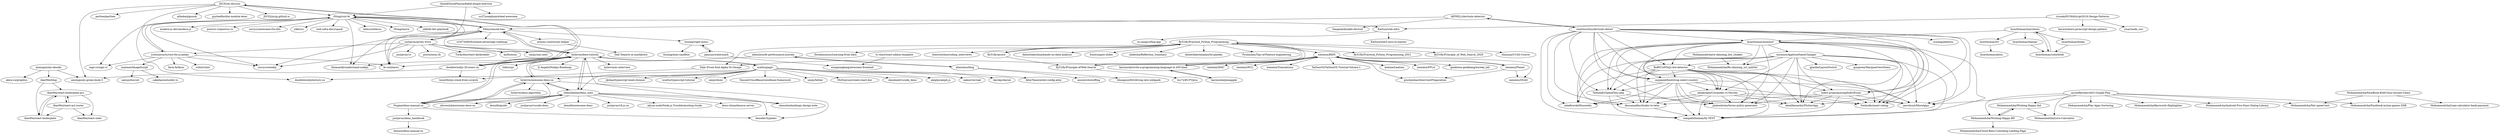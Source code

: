 digraph G {
"aimingoo/my-ebooks" -> "aimingoo/js-green-book-3"
"aimingoo/my-ebooks" -> "AlanWei/blog"
"aimingoo/my-ebooks" -> "akira-cn/graphics" ["e"=1]
"xiexiexx/Planet" -> "xiexiexx/BIDS"
"xiexiexx/Planet" -> "xiexiexx/DSAD"
"xiexiexx/Planet" -> "pinzhenliao/InterviewPreparation"
"sindresorhus/devtools-detect" -> "AEPKILL/devtools-detector"
"sindresorhus/devtools-detect" -> "zswang/jdetects"
"sindresorhus/devtools-detect" -> "RoBYCoNTe/js-bot-detector"
"sindresorhus/devtools-detect" -> "mkaflowski/HouseAds"
"sindresorhus/devtools-detect" -> "sampaththeman/IQ-TEST"
"sindresorhus/devtools-detect" -> "jimboobrien/terms-policy-generator"
"sindresorhus/devtools-detect" -> "khusamalfas/Arabic-to-latin"
"sindresorhus/devtools-detect" -> "NaiimAb/smart-rating"
"sindresorhus/devtools-detect" -> "alilakrakbi/Coriander-vs-Parsley"
"sindresorhus/devtools-detect" -> "YehudaEi/SpeedTest-php"
"sindresorhus/devtools-detect" -> "mojoaxel/bootstrap-select-country"
"sindresorhus/devtools-detect" -> "hobrt-programming/hobrtEcom"
"sindresorhus/devtools-detect" -> "liyasthomas/mnmlurl"
"sindresorhus/devtools-detect" -> "khalilbenachir/FlutterApp"
"sindresorhus/devtools-detect" -> "pavelsust/MoreApps"
"Dale-/Front-End-Alpha-To-Omega" -> "lowerfish/js-stack-from-scratch"
"karminski/write-a-programming-language-in-450-lines" -> "karminski/pineapple"
"karminski/write-a-programming-language-in-450-lines" -> "xiexiexx/BIDS"
"fz6m/console-ban" -> "fe-cool/news"
"fz6m/console-ban" -> "justjavac/proxy-www"
"fz6m/console-ban" -> "actions-cool/issues-helper"
"fz6m/console-ban" -> "i5ting/rust-fe"
"fz6m/console-ban" -> "sl1673495/frontend-advantage-roadmap"
"fz6m/console-ban" -> "sorrycc/weekly" ["e"=1]
"fz6m/console-ban" -> "buuing/right-menu"
"fz6m/console-ban" -> "hylerrix/deno-tutorial"
"actions-cool/issues-helper" -> "Dali-Team/ts-in-markdown"
"JSCIG/es-discuss" -> "doodlewind/js-20-years-cn"
"JSCIG/es-discuss" -> "JSCIG/jscig.github.io"
"JSCIG/es-discuss" -> "aimingoo/js-green-book-3"
"JSCIG/es-discuss" -> "perfsee/perfsee" ["e"=1]
"JSCIG/es-discuss" -> "doodlewind/jshistory-cn" ["e"=1]
"JSCIG/es-discuss" -> "alibaba/pipcook" ["e"=1]
"JSCIG/es-discuss" -> "i5ting/rust-fe"
"JSCIG/es-discuss" -> "guybedford/es-module-lexer" ["e"=1]
"yoshuawuyts/rust-for-js-peeps" -> "i5ting/rust-fe"
"yoshuawuyts/rust-for-js-peeps" -> "fe-cool/news"
"yoshuawuyts/rust-for-js-peeps" -> "matmen/ImageScript"
"yoshuawuyts/rust-for-js-peeps" -> "napi-rs/napi-rs" ["e"=1]
"yoshuawuyts/rust-for-js-peeps" -> "sorrycc/weekly" ["e"=1]
"yoshuawuyts/rust-for-js-peeps" -> "rslint/rslint" ["e"=1]
"yoshuawuyts/rust-for-js-peeps" -> "farm-fe/farm" ["e"=1]
"AEPKILL/devtools-detector" -> "sindresorhus/devtools-detect"
"AEPKILL/devtools-detector" -> "fz6m/console-ban"
"AEPKILL/devtools-detector" -> "theajack/disable-devtool"
"liyasthomas/mnmlurl" -> "sampaththeman/IQ-TEST"
"liyasthomas/mnmlurl" -> "jimboobrien/terms-policy-generator"
"liyasthomas/mnmlurl" -> "khusamalfas/Arabic-to-latin"
"liyasthomas/mnmlurl" -> "khalilbenachir/FlutterApp"
"liyasthomas/mnmlurl" -> "YehudaEi/SpeedTest-php"
"liyasthomas/mnmlurl" -> "pavelsust/MoreApps"
"liyasthomas/mnmlurl" -> "NaiimAb/smart-rating"
"liyasthomas/mnmlurl" -> "alilakrakbi/Coriander-vs-Parsley"
"liyasthomas/mnmlurl" -> "RoBYCoNTe/js-bot-detector"
"liyasthomas/mnmlurl" -> "hobrt-programming/hobrtEcom"
"liyasthomas/mnmlurl" -> "mojoaxel/bootstrap-select-country"
"liyasthomas/mnmlurl" -> "mkaflowski/HouseAds"
"liyasthomas/mnmlurl" -> "Mohammedcha/Re-skinning_url_splitter"
"liyasthomas/mnmlurl" -> "myinnos/AppIconNameChanger"
"myinnos/AppIconNameChanger" -> "sampaththeman/IQ-TEST"
"myinnos/AppIconNameChanger" -> "jimboobrien/terms-policy-generator"
"myinnos/AppIconNameChanger" -> "khusamalfas/Arabic-to-latin"
"myinnos/AppIconNameChanger" -> "YehudaEi/SpeedTest-php"
"myinnos/AppIconNameChanger" -> "RoBYCoNTe/js-bot-detector"
"myinnos/AppIconNameChanger" -> "khalilbenachir/FlutterApp"
"myinnos/AppIconNameChanger" -> "pavelsust/MoreApps"
"myinnos/AppIconNameChanger" -> "NaiimAb/smart-rating"
"myinnos/AppIconNameChanger" -> "hobrt-programming/hobrtEcom"
"myinnos/AppIconNameChanger" -> "alilakrakbi/Coriander-vs-Parsley"
"myinnos/AppIconNameChanger" -> "mkaflowski/HouseAds"
"myinnos/AppIconNameChanger" -> "mojoaxel/bootstrap-select-country"
"myinnos/AppIconNameChanger" -> "Mohammedcha/Re-skinning_url_splitter"
"myinnos/AppIconNameChanger" -> "gjiazhe/LayoutSwitch" ["e"=1]
"myinnos/AppIconNameChanger" -> "gongwen/MarqueeViewDemo" ["e"=1]
"xcatliu/pagic" -> "hylerrix/deno-tutorial"
"xcatliu/pagic" -> "xcatliu/typescript-tutorial" ["e"=1]
"xcatliu/pagic" -> "umijs/dumi" ["e"=1]
"xcatliu/pagic" -> "chenshenhai/deno_note"
"xcatliu/pagic" -> "TencentCloudBase/cloudbase-framework" ["e"=1]
"xcatliu/pagic" -> "umijs/father" ["e"=1]
"xcatliu/pagic" -> "MuYunyun/create-react-doc"
"xcatliu/pagic" -> "doodlewind/jshistory-cn" ["e"=1]
"xcatliu/pagic" -> "denoland/vscode_deno" ["e"=1]
"xcatliu/pagic" -> "alephjs/aleph.js" ["e"=1]
"xcatliu/pagic" -> "oakserver/oak" ["e"=1]
"xcatliu/pagic" -> "darukjs/daruk" ["e"=1]
"xcatliu/pagic" -> "AlloyTeam/eslint-config-alloy" ["e"=1]
"xcatliu/pagic" -> "jkchao/typescript-book-chinese" ["e"=1]
"xcatliu/pagic" -> "hylerrix/awesome-deno-cn"
"hylerrix/awesome-deno-cn" -> "hylerrix/deno-tutorial"
"hylerrix/awesome-deno-cn" -> "chenshenhai/deno_note"
"hylerrix/awesome-deno-cn" -> "Nugine/deno-manual-cn"
"hylerrix/awesome-deno-cn" -> "olivewind/awesome-deno-cn"
"hylerrix/awesome-deno-cn" -> "denodev/typedoc"
"hylerrix/awesome-deno-cn" -> "hylerrix/deno-algorithm"
"AlanWei/react-acl-router" -> "AlanWei/react-boilerplate-pro"
"AlanWei/react-acl-router" -> "AlanWei/react-sider"
"AlanWei/react-acl-router" -> "AlanWei/react-boilerplate"
"hylerrix/deno-tutorial" -> "hylerrix/awesome-deno-cn"
"hylerrix/deno-tutorial" -> "chenshenhai/deno_note"
"hylerrix/deno-tutorial" -> "Nugine/deno-manual-cn"
"hylerrix/deno-tutorial" -> "hylerrix/es-interview"
"hylerrix/deno-tutorial" -> "doodlewind/js-20-years-cn"
"hylerrix/deno-tutorial" -> "xcatliu/pagic"
"hylerrix/deno-tutorial" -> "theanarkh/understand-nodejs" ["e"=1]
"hylerrix/deno-tutorial" -> "fz6m/console-ban"
"hylerrix/deno-tutorial" -> "tnfe/csijs" ["e"=1]
"hylerrix/deno-tutorial" -> "Q-Angelo/Nodejs-Roadmap" ["e"=1]
"hylerrix/deno-tutorial" -> "chenshenhai/koajs-design-note" ["e"=1]
"hylerrix/deno-tutorial" -> "i5ting/rust-fe"
"Nugine/deno-manual-cn" -> "hylerrix/awesome-deno-cn"
"Nugine/deno-manual-cn" -> "denodev/typedoc"
"Nugine/deno-manual-cn" -> "hylerrix/deno-tutorial"
"Nugine/deno-manual-cn" -> "chenshenhai/deno_note"
"Nugine/deno-manual-cn" -> "justjavac/deno_handbook"
"chenshenhai/deno_note" -> "hylerrix/deno-tutorial"
"chenshenhai/deno_note" -> "hylerrix/awesome-deno-cn"
"chenshenhai/deno_note" -> "Nugine/deno-manual-cn"
"chenshenhai/deno_note" -> "denolib/guide"
"chenshenhai/deno_note" -> "chenshenhai/koajs-design-note" ["e"=1]
"chenshenhai/deno_note" -> "olivewind/awesome-deno-cn"
"chenshenhai/deno_note" -> "denodev/typedoc"
"chenshenhai/deno_note" -> "justjavac/vscode-deno" ["e"=1]
"chenshenhai/deno_note" -> "denolib/awesome-deno" ["e"=1]
"chenshenhai/deno_note" -> "justjavac/v8.js.cn" ["e"=1]
"chenshenhai/deno_note" -> "aliyun-node/Node.js-Troubleshooting-Guide" ["e"=1]
"chenshenhai/deno_note" -> "deno-china/denocn-server"
"justjavac/proxy-www" -> "fz6m/console-ban"
"justjavac/proxy-www" -> "postui/esm.sh" ["e"=1]
"justjavac/proxy-www" -> "fe-cool/news"
"justjavac/proxy-www" -> "Turkyden/react-darkreader"
"justjavac/proxy-www" -> "sorrycc/weekly" ["e"=1]
"justjavac/proxy-www" -> "antfu/esno" ["e"=1]
"justjavac/proxy-www" -> "umijs/umi-next" ["e"=1]
"justjavac/proxy-www" -> "hylerrix/deno-tutorial"
"justjavac/proxy-www" -> "yoshuawuyts/rust-for-js-peeps"
"justjavac/proxy-www" -> "justjavac/1s" ["e"=1]
"xiexiexx/BIDS" -> "xiexiexx/Planet"
"xiexiexx/BIDS" -> "pinzhenliao/InterviewPreparation"
"xiexiexx/BIDS" -> "xiexiexx/XMC"
"xiexiexx/BIDS" -> "xiexiexx/NCL"
"xiexiexx/BIDS" -> "xiexiexx/DSAD"
"xiexiexx/BIDS" -> "karminski/write-a-programming-language-in-450-lines"
"xiexiexx/BIDS" -> "xiexiexx/Translations"
"xiexiexx/BIDS" -> "YatSenOS/YatSenOS-Tutorial-Volume-1" ["e"=1]
"xiexiexx/BIDS" -> "lealone/Lealone" ["e"=1]
"xiexiexx/BIDS" -> "xiexiexx/PPLA"
"xiexiexx/BIDS" -> "Dale-/Front-End-Alpha-To-Omega"
"xiexiexx/BIDS" -> "geektime-geekbang/eureka_lab" ["e"=1]
"alienzhou/fe-performance-journey" -> "fe-cool/news"
"alienzhou/fe-performance-journey" -> "alienzhou/blog"
"ryouaki/ECMAScript2016-Design-Patterns" -> "KieSun/web-infra"
"ryouaki/ECMAScript2016-Design-Patterns" -> "yisar/node_swc"
"ryouaki/ECMAScript2016-Design-Patterns" -> "berwin/learn-javascript-design-pattern"
"fly51fly/aicoco" -> "fly51fly/Principle-of-Web-Search"
"fly51fly/aicoco" -> "fly51fly/Practical_Python_Programming"
"buuing/right-menu" -> "pansyjs/watermark"
"buuing/right-menu" -> "buuing/mini-sandbox"
"alienzhou/blog" -> "alienzhou/fe-performance-journey"
"alienzhou/blog" -> "answershuto/Blog"
"alienzhou/blog" -> "lihongxun945/diving-into-webpack" ["e"=1]
"doodlewind/js-20-years-cn" -> "JSCIG/es-discuss"
"doodlewind/js-20-years-cn" -> "aimingoo/js-green-book-3"
"doodlewind/js-20-years-cn" -> "hylerrix/deno-tutorial"
"doodlewind/js-20-years-cn" -> "lowerfish/js-stack-from-scratch"
"fly51fly/Practical_Python_Programming" -> "fly51fly/Principle-of-Web-Search"
"fly51fly/Practical_Python_Programming" -> "fly51fly/Practical_Python_Programming_2021"
"fly51fly/Practical_Python_Programming" -> "Dale-/Front-End-Alpha-To-Omega"
"fly51fly/Practical_Python_Programming" -> "fly51fly/Principle_of_Web_Search_2020"
"fly51fly/Practical_Python_Programming" -> "fly51fly/aicoco"
"fly51fly/Practical_Python_Programming" -> "lilujunai/UCAS-Course" ["e"=1]
"fly51fly/Practical_Python_Programming" -> "Doraemonzzz/Learning-from-data" ["e"=1]
"fly51fly/Practical_Python_Programming" -> "xiexiexx/BIDS"
"fly51fly/Practical_Python_Programming" -> "shenweichen/coding_interviews" ["e"=1]
"fly51fly/Practical_Python_Programming" -> "datawhalechina/hands-on-data-analysis" ["e"=1]
"fly51fly/Practical_Python_Programming" -> "huzecong/oi-slides" ["e"=1]
"fly51fly/Practical_Python_Programming" -> "sladesha/Reflection_Summary" ["e"=1]
"fly51fly/Practical_Python_Programming" -> "datawhalechina/joyful-pandas" ["e"=1]
"fly51fly/Practical_Python_Programming" -> "Pysamlam/Tips-of-Feature-engineering" ["e"=1]
"AlanWei/react-boilerplate" -> "AlanWei/react-boilerplate-pro"
"AlanWei/react-boilerplate-pro" -> "AlanWei/react-boilerplate"
"AlanWei/react-boilerplate-pro" -> "AlanWei/react-acl-router"
"AlanWei/react-boilerplate-pro" -> "AlanWei/react-sider"
"liyasthomas/books" -> "liyasthomas/colorbook"
"KieSun/web-infra" -> "m-yangyu/fmp-app"
"KieSun/web-infra" -> "KieSun/web3-zero-to-master"
"QuarkGluonPlasma/babel-plugin-exercize" -> "su37josephxia/wheel-awesome" ["e"=1]
"QuarkGluonPlasma/babel-plugin-exercize" -> "theanarkh/understand-nodejs" ["e"=1]
"QuarkGluonPlasma/babel-plugin-exercize" -> "i5ting/rust-fe"
"karminski/pineapple" -> "karminski/write-a-programming-language-in-450-lines"
"AlanWei/blog" -> "AlanWei/react-boilerplate-pro"
"AlanWei/blog" -> "AlanWei/react-boilerplate"
"i5ting/rust-fe" -> "sorrycc/weekly" ["e"=1]
"i5ting/rust-fe" -> "theanarkh/understand-nodejs" ["e"=1]
"i5ting/rust-fe" -> "modern-js-dev/modern.js" ["e"=1]
"i5ting/rust-fe" -> "KieSun/web-infra"
"i5ting/rust-fe" -> "postcss-rs/postcss-rs"
"i5ting/rust-fe" -> "sorrycc/awesome-f2e-libs" ["e"=1]
"i5ting/rust-fe" -> "ykfe/ssr" ["e"=1]
"i5ting/rust-fe" -> "napi-rs/napi-rs" ["e"=1]
"i5ting/rust-fe" -> "web-infra-dev/rspack" ["e"=1]
"i5ting/rust-fe" -> "fz6m/console-ban"
"i5ting/rust-fe" -> "yoshuawuyts/rust-for-js-peeps"
"i5ting/rust-fe" -> "telecss/telecss" ["e"=1]
"i5ting/rust-fe" -> "i5ting/imove" ["e"=1]
"i5ting/rust-fe" -> "fe-cool/news"
"i5ting/rust-fe" -> "ykfe/fe-dev-playbook" ["e"=1]
"fly51fly/Principle-of-Web-Search" -> "fly51fly/Practical_Python_Programming"
"fly51fly/Principle-of-Web-Search" -> "txs72/BUPTJava"
"justjavac/deno_handbook" -> "denocn/deno-manual-cn"
"Mohammedcha/re-skinning_bot_cloaker" -> "Mohammedcha/Re-skinning_url_splitter"
"liyasthomas/marcdown" -> "liyasthomas/colorbook"
"liyasthomas/marcdown" -> "liyasthomas/banner"
"liyasthomas/marcdown" -> "liyasthomas/books"
"liyasthomas/marcdown" -> "liyasthomas/lvr"
"liyasthomas/marcdown" -> "liyasthomas/mnmlurl"
"ts-react/react-admin-template" -> "wangxingkang/awesome-frontend"
"liyasthomas/banner" -> "liyasthomas/colorbook"
"Mohammedcha/Wishing-Happy-Aid" -> "Mohammedcha/Wishing-Happy-BD"
"Mohammedcha/Wishing-Happy-Aid" -> "Mohammedcha/Love-Calculator"
"Mohammedcha/Wishing-Happy-BD" -> "Mohammedcha/Wishing-Happy-Aid"
"Mohammedcha/Wishing-Happy-BD" -> "Mohammedcha/iCloud-Beta-Unlocking-Landing-Page"
"liyasthomas/lvr" -> "liyasthomas/aeiou"
"pansyjs/watermark" -> "buuing/right-menu"
"pansyjs/watermark" -> "wangxingkang/awesome-frontend"
"hobrt-programming/hobrtEcom" -> "sampaththeman/IQ-TEST"
"hobrt-programming/hobrtEcom" -> "jimboobrien/terms-policy-generator"
"hobrt-programming/hobrtEcom" -> "khusamalfas/Arabic-to-latin"
"hobrt-programming/hobrtEcom" -> "khalilbenachir/FlutterApp"
"hobrt-programming/hobrtEcom" -> "NaiimAb/smart-rating"
"hobrt-programming/hobrtEcom" -> "pavelsust/MoreApps"
"liyasthomas/colorbook" -> "liyasthomas/marcdown"
"alilakrakbi/Coriander-vs-Parsley" -> "sampaththeman/IQ-TEST"
"alilakrakbi/Coriander-vs-Parsley" -> "jimboobrien/terms-policy-generator"
"alilakrakbi/Coriander-vs-Parsley" -> "khalilbenachir/FlutterApp"
"alilakrakbi/Coriander-vs-Parsley" -> "khusamalfas/Arabic-to-latin"
"alilakrakbi/Coriander-vs-Parsley" -> "mkaflowski/HouseAds"
"alilakrakbi/Coriander-vs-Parsley" -> "pavelsust/MoreApps"
"alilakrakbi/Coriander-vs-Parsley" -> "NaiimAb/smart-rating"
"ayoubfletcher/ASO-Google-Play" -> "Mohammedcha/Wishing-Happy-Aid"
"ayoubfletcher/ASO-Google-Play" -> "Mohammedcha/Play-Apps-Sortering"
"ayoubfletcher/ASO-Google-Play" -> "Mohammedcha/Keywords-Highlighter"
"ayoubfletcher/ASO-Google-Play" -> "Mohammedcha/Facebook-instan-games-SDK"
"ayoubfletcher/ASO-Google-Play" -> "Mohammedcha/Android-Five-Stars-Dialog-Library"
"ayoubfletcher/ASO-Google-Play" -> "Mohammedcha/Wishing-Happy-BD"
"ayoubfletcher/ASO-Google-Play" -> "Mohammedcha/Love-Calculator"
"ayoubfletcher/ASO-Google-Play" -> "Mohammedcha/Net-speed-test"
"ayoubfletcher/ASO-Google-Play" -> "pavelsust/MoreApps"
"matmen/ImageScript" -> "oasisjs/biscuit"
"matmen/ImageScript" -> "cakedan/notsobot.ts" ["e"=1]
"YehudaEi/SpeedTest-php" -> "sampaththeman/IQ-TEST"
"YehudaEi/SpeedTest-php" -> "khusamalfas/Arabic-to-latin"
"YehudaEi/SpeedTest-php" -> "jimboobrien/terms-policy-generator"
"Mohammedcha/FaceBook-BAM-Quiz-Instant-Game" -> "Mohammedcha/Loan-calculator-bank-payment"
"Mohammedcha/FaceBook-BAM-Quiz-Instant-Game" -> "Mohammedcha/Facebook-instan-games-SDK"
"Mohammedcha/FaceBook-BAM-Quiz-Instant-Game" -> "Mohammedcha/Net-speed-test"
"RoBYCoNTe/js-bot-detector" -> "sampaththeman/IQ-TEST"
"RoBYCoNTe/js-bot-detector" -> "khusamalfas/Arabic-to-latin"
"RoBYCoNTe/js-bot-detector" -> "jimboobrien/terms-policy-generator"
"RoBYCoNTe/js-bot-detector" -> "YehudaEi/SpeedTest-php"
"RoBYCoNTe/js-bot-detector" -> "khalilbenachir/FlutterApp"
"RoBYCoNTe/js-bot-detector" -> "pavelsust/MoreApps"
"RoBYCoNTe/js-bot-detector" -> "NaiimAb/smart-rating"
"RoBYCoNTe/js-bot-detector" -> "mkaflowski/HouseAds"
"RoBYCoNTe/js-bot-detector" -> "alilakrakbi/Coriander-vs-Parsley"
"RoBYCoNTe/js-bot-detector" -> "hobrt-programming/hobrtEcom"
"RoBYCoNTe/js-bot-detector" -> "mojoaxel/bootstrap-select-country"
"khusamalfas/Arabic-to-latin" -> "sampaththeman/IQ-TEST"
"mojoaxel/bootstrap-select-country" -> "sampaththeman/IQ-TEST"
"mojoaxel/bootstrap-select-country" -> "jimboobrien/terms-policy-generator"
"mojoaxel/bootstrap-select-country" -> "khusamalfas/Arabic-to-latin"
"mojoaxel/bootstrap-select-country" -> "khalilbenachir/FlutterApp"
"mojoaxel/bootstrap-select-country" -> "NaiimAb/smart-rating"
"mojoaxel/bootstrap-select-country" -> "pavelsust/MoreApps"
"mojoaxel/bootstrap-select-country" -> "mkaflowski/HouseAds"
"mojoaxel/bootstrap-select-country" -> "alilakrakbi/Coriander-vs-Parsley"
"mojoaxel/bootstrap-select-country" -> "YehudaEi/SpeedTest-php"
"aimingoo/my-ebooks" ["l"="13.308,-5.524"]
"aimingoo/js-green-book-3" ["l"="13.353,-5.476"]
"AlanWei/blog" ["l"="13.271,-5.56"]
"akira-cn/graphics" ["l"="12.972,-11.793"]
"xiexiexx/Planet" ["l"="13.506,-5.761"]
"xiexiexx/BIDS" ["l"="13.504,-5.726"]
"xiexiexx/DSAD" ["l"="13.484,-5.754"]
"pinzhenliao/InterviewPreparation" ["l"="13.53,-5.769"]
"sindresorhus/devtools-detect" ["l"="13.134,-5.246"]
"AEPKILL/devtools-detector" ["l"="13.223,-5.273"]
"zswang/jdetects" ["l"="13.157,-5.21"]
"RoBYCoNTe/js-bot-detector" ["l"="13.105,-5.228"]
"mkaflowski/HouseAds" ["l"="13.11,-5.249"]
"sampaththeman/IQ-TEST" ["l"="13.105,-5.244"]
"jimboobrien/terms-policy-generator" ["l"="13.096,-5.249"]
"khusamalfas/Arabic-to-latin" ["l"="13.101,-5.253"]
"NaiimAb/smart-rating" ["l"="13.092,-5.242"]
"alilakrakbi/Coriander-vs-Parsley" ["l"="13.097,-5.234"]
"YehudaEi/SpeedTest-php" ["l"="13.108,-5.26"]
"mojoaxel/bootstrap-select-country" ["l"="13.11,-5.238"]
"hobrt-programming/hobrtEcom" ["l"="13.088,-5.23"]
"liyasthomas/mnmlurl" ["l"="13.074,-5.242"]
"khalilbenachir/FlutterApp" ["l"="13.098,-5.242"]
"pavelsust/MoreApps" ["l"="13.09,-5.214"]
"Dale-/Front-End-Alpha-To-Omega" ["l"="13.456,-5.665"]
"lowerfish/js-stack-from-scratch" ["l"="13.427,-5.564"]
"karminski/write-a-programming-language-in-450-lines" ["l"="13.552,-5.733"]
"karminski/pineapple" ["l"="13.584,-5.742"]
"fz6m/console-ban" ["l"="13.39,-5.331"]
"fe-cool/news" ["l"="13.414,-5.28"]
"justjavac/proxy-www" ["l"="13.425,-5.319"]
"actions-cool/issues-helper" ["l"="13.334,-5.359"]
"i5ting/rust-fe" ["l"="13.367,-5.312"]
"sl1673495/frontend-advantage-roadmap" ["l"="13.373,-5.367"]
"sorrycc/weekly" ["l"="11.779,-6.456"]
"buuing/right-menu" ["l"="13.482,-5.277"]
"hylerrix/deno-tutorial" ["l"="13.438,-5.389"]
"Dali-Team/ts-in-markdown" ["l"="13.307,-5.372"]
"JSCIG/es-discuss" ["l"="13.366,-5.425"]
"doodlewind/js-20-years-cn" ["l"="13.399,-5.456"]
"JSCIG/jscig.github.io" ["l"="13.338,-5.436"]
"perfsee/perfsee" ["l"="28.967,-27.268"]
"doodlewind/jshistory-cn" ["l"="11.705,-6.559"]
"alibaba/pipcook" ["l"="14.039,-8.206"]
"guybedford/es-module-lexer" ["l"="28.879,-35.034"]
"yoshuawuyts/rust-for-js-peeps" ["l"="13.387,-5.269"]
"matmen/ImageScript" ["l"="13.393,-5.212"]
"napi-rs/napi-rs" ["l"="29.018,-27.147"]
"rslint/rslint" ["l"="29.056,-27.056"]
"farm-fe/farm" ["l"="29.017,-27.257"]
"theajack/disable-devtool" ["l"="13.225,-5.235"]
"Mohammedcha/Re-skinning_url_splitter" ["l"="13.056,-5.277"]
"myinnos/AppIconNameChanger" ["l"="13.085,-5.261"]
"gjiazhe/LayoutSwitch" ["l"="52.165,-2.671"]
"gongwen/MarqueeViewDemo" ["l"="52.081,-2.695"]
"xcatliu/pagic" ["l"="13.46,-5.439"]
"xcatliu/typescript-tutorial" ["l"="11.561,-6.645"]
"umijs/dumi" ["l"="14.01,-8.235"]
"chenshenhai/deno_note" ["l"="13.492,-5.413"]
"TencentCloudBase/cloudbase-framework" ["l"="13.635,-10.347"]
"umijs/father" ["l"="13.963,-8.244"]
"MuYunyun/create-react-doc" ["l"="13.476,-5.483"]
"denoland/vscode_deno" ["l"="26.967,-28.378"]
"alephjs/aleph.js" ["l"="26.924,-28.309"]
"oakserver/oak" ["l"="26.93,-28.382"]
"darukjs/daruk" ["l"="13.898,-8.129"]
"AlloyTeam/eslint-config-alloy" ["l"="11.626,-6.767"]
"jkchao/typescript-book-chinese" ["l"="11.595,-6.612"]
"hylerrix/awesome-deno-cn" ["l"="13.474,-5.393"]
"Nugine/deno-manual-cn" ["l"="13.497,-5.387"]
"olivewind/awesome-deno-cn" ["l"="13.482,-5.371"]
"denodev/typedoc" ["l"="13.518,-5.4"]
"hylerrix/deno-algorithm" ["l"="13.497,-5.364"]
"AlanWei/react-acl-router" ["l"="13.235,-5.6"]
"AlanWei/react-boilerplate-pro" ["l"="13.239,-5.58"]
"AlanWei/react-sider" ["l"="13.216,-5.589"]
"AlanWei/react-boilerplate" ["l"="13.256,-5.586"]
"hylerrix/es-interview" ["l"="13.411,-5.407"]
"theanarkh/understand-nodejs" ["l"="11.647,-6.614"]
"tnfe/csijs" ["l"="-27.479,19.458"]
"Q-Angelo/Nodejs-Roadmap" ["l"="11.496,-6.66"]
"chenshenhai/koajs-design-note" ["l"="11.442,-6.69"]
"justjavac/deno_handbook" ["l"="13.552,-5.375"]
"denolib/guide" ["l"="13.539,-5.436"]
"justjavac/vscode-deno" ["l"="26.791,-28.454"]
"denolib/awesome-deno" ["l"="26.95,-28.358"]
"justjavac/v8.js.cn" ["l"="-19.468,-32.717"]
"aliyun-node/Node.js-Troubleshooting-Guide" ["l"="11.379,-6.695"]
"deno-china/denocn-server" ["l"="13.512,-5.444"]
"postui/esm.sh" ["l"="27.203,-28.338"]
"Turkyden/react-darkreader" ["l"="13.464,-5.312"]
"antfu/esno" ["l"="14.582,-11.981"]
"umijs/umi-next" ["l"="13.871,-8.22"]
"justjavac/1s" ["l"="-32.706,-15.1"]
"xiexiexx/XMC" ["l"="13.526,-5.718"]
"xiexiexx/NCL" ["l"="13.484,-5.709"]
"xiexiexx/Translations" ["l"="13.526,-5.698"]
"YatSenOS/YatSenOS-Tutorial-Volume-1" ["l"="27.347,29.932"]
"lealone/Lealone" ["l"="8.879,19.856"]
"xiexiexx/PPLA" ["l"="13.504,-5.697"]
"geektime-geekbang/eureka_lab" ["l"="8.483,18.191"]
"alienzhou/fe-performance-journey" ["l"="13.454,-5.21"]
"alienzhou/blog" ["l"="13.473,-5.175"]
"ryouaki/ECMAScript2016-Design-Patterns" ["l"="13.32,-5.179"]
"KieSun/web-infra" ["l"="13.335,-5.238"]
"yisar/node_swc" ["l"="13.331,-5.156"]
"berwin/learn-javascript-design-pattern" ["l"="13.306,-5.147"]
"fly51fly/aicoco" ["l"="13.433,-5.766"]
"fly51fly/Principle-of-Web-Search" ["l"="13.407,-5.754"]
"fly51fly/Practical_Python_Programming" ["l"="13.436,-5.728"]
"pansyjs/watermark" ["l"="13.522,-5.267"]
"buuing/mini-sandbox" ["l"="13.498,-5.243"]
"answershuto/Blog" ["l"="13.49,-5.143"]
"lihongxun945/diving-into-webpack" ["l"="11.482,-6.706"]
"fly51fly/Practical_Python_Programming_2021" ["l"="13.393,-5.722"]
"fly51fly/Principle_of_Web_Search_2020" ["l"="13.417,-5.698"]
"lilujunai/UCAS-Course" ["l"="6.867,9.046"]
"Doraemonzzz/Learning-from-data" ["l"="24.078,31.264"]
"shenweichen/coding_interviews" ["l"="24.228,31.378"]
"datawhalechina/hands-on-data-analysis" ["l"="24.31,31.178"]
"huzecong/oi-slides" ["l"="28.925,-21.86"]
"sladesha/Reflection_Summary" ["l"="24.271,31.256"]
"datawhalechina/joyful-pandas" ["l"="24.225,31.153"]
"Pysamlam/Tips-of-Feature-engineering" ["l"="24.219,31.313"]
"liyasthomas/books" ["l"="12.938,-5.248"]
"liyasthomas/colorbook" ["l"="12.959,-5.263"]
"m-yangyu/fmp-app" ["l"="13.332,-5.215"]
"KieSun/web3-zero-to-master" ["l"="13.314,-5.23"]
"QuarkGluonPlasma/babel-plugin-exercize" ["l"="13.311,-5.316"]
"su37josephxia/wheel-awesome" ["l"="11.939,-6.503"]
"modern-js-dev/modern.js" ["l"="13.977,-8.162"]
"postcss-rs/postcss-rs" ["l"="13.334,-5.283"]
"sorrycc/awesome-f2e-libs" ["l"="11.544,-6.499"]
"ykfe/ssr" ["l"="13.993,-8.198"]
"web-infra-dev/rspack" ["l"="29.049,-27.187"]
"telecss/telecss" ["l"="14.853,-11.892"]
"i5ting/imove" ["l"="14.08,-7.947"]
"ykfe/fe-dev-playbook" ["l"="11.569,-6.504"]
"txs72/BUPTJava" ["l"="13.386,-5.775"]
"denocn/deno-manual-cn" ["l"="13.58,-5.373"]
"Mohammedcha/re-skinning_bot_cloaker" ["l"="13.035,-5.307"]
"liyasthomas/marcdown" ["l"="12.985,-5.249"]
"liyasthomas/banner" ["l"="12.967,-5.285"]
"liyasthomas/lvr" ["l"="12.963,-5.218"]
"ts-react/react-admin-template" ["l"="13.585,-5.242"]
"wangxingkang/awesome-frontend" ["l"="13.557,-5.252"]
"Mohammedcha/Wishing-Happy-Aid" ["l"="13.025,-5.13"]
"Mohammedcha/Wishing-Happy-BD" ["l"="13.019,-5.114"]
"Mohammedcha/Love-Calculator" ["l"="13.034,-5.147"]
"Mohammedcha/iCloud-Beta-Unlocking-Landing-Page" ["l"="12.998,-5.1"]
"liyasthomas/aeiou" ["l"="12.945,-5.202"]
"ayoubfletcher/ASO-Google-Play" ["l"="13.054,-5.131"]
"Mohammedcha/Play-Apps-Sortering" ["l"="13.069,-5.108"]
"Mohammedcha/Keywords-Highlighter" ["l"="13.074,-5.143"]
"Mohammedcha/Facebook-instan-games-SDK" ["l"="13.057,-5.09"]
"Mohammedcha/Android-Five-Stars-Dialog-Library" ["l"="13.08,-5.122"]
"Mohammedcha/Net-speed-test" ["l"="13.04,-5.095"]
"oasisjs/biscuit" ["l"="13.394,-5.18"]
"cakedan/notsobot.ts" ["l"="-44.62,8.612"]
"Mohammedcha/FaceBook-BAM-Quiz-Instant-Game" ["l"="13.042,-5.067"]
"Mohammedcha/Loan-calculator-bank-payment" ["l"="13.035,-5.043"]
}